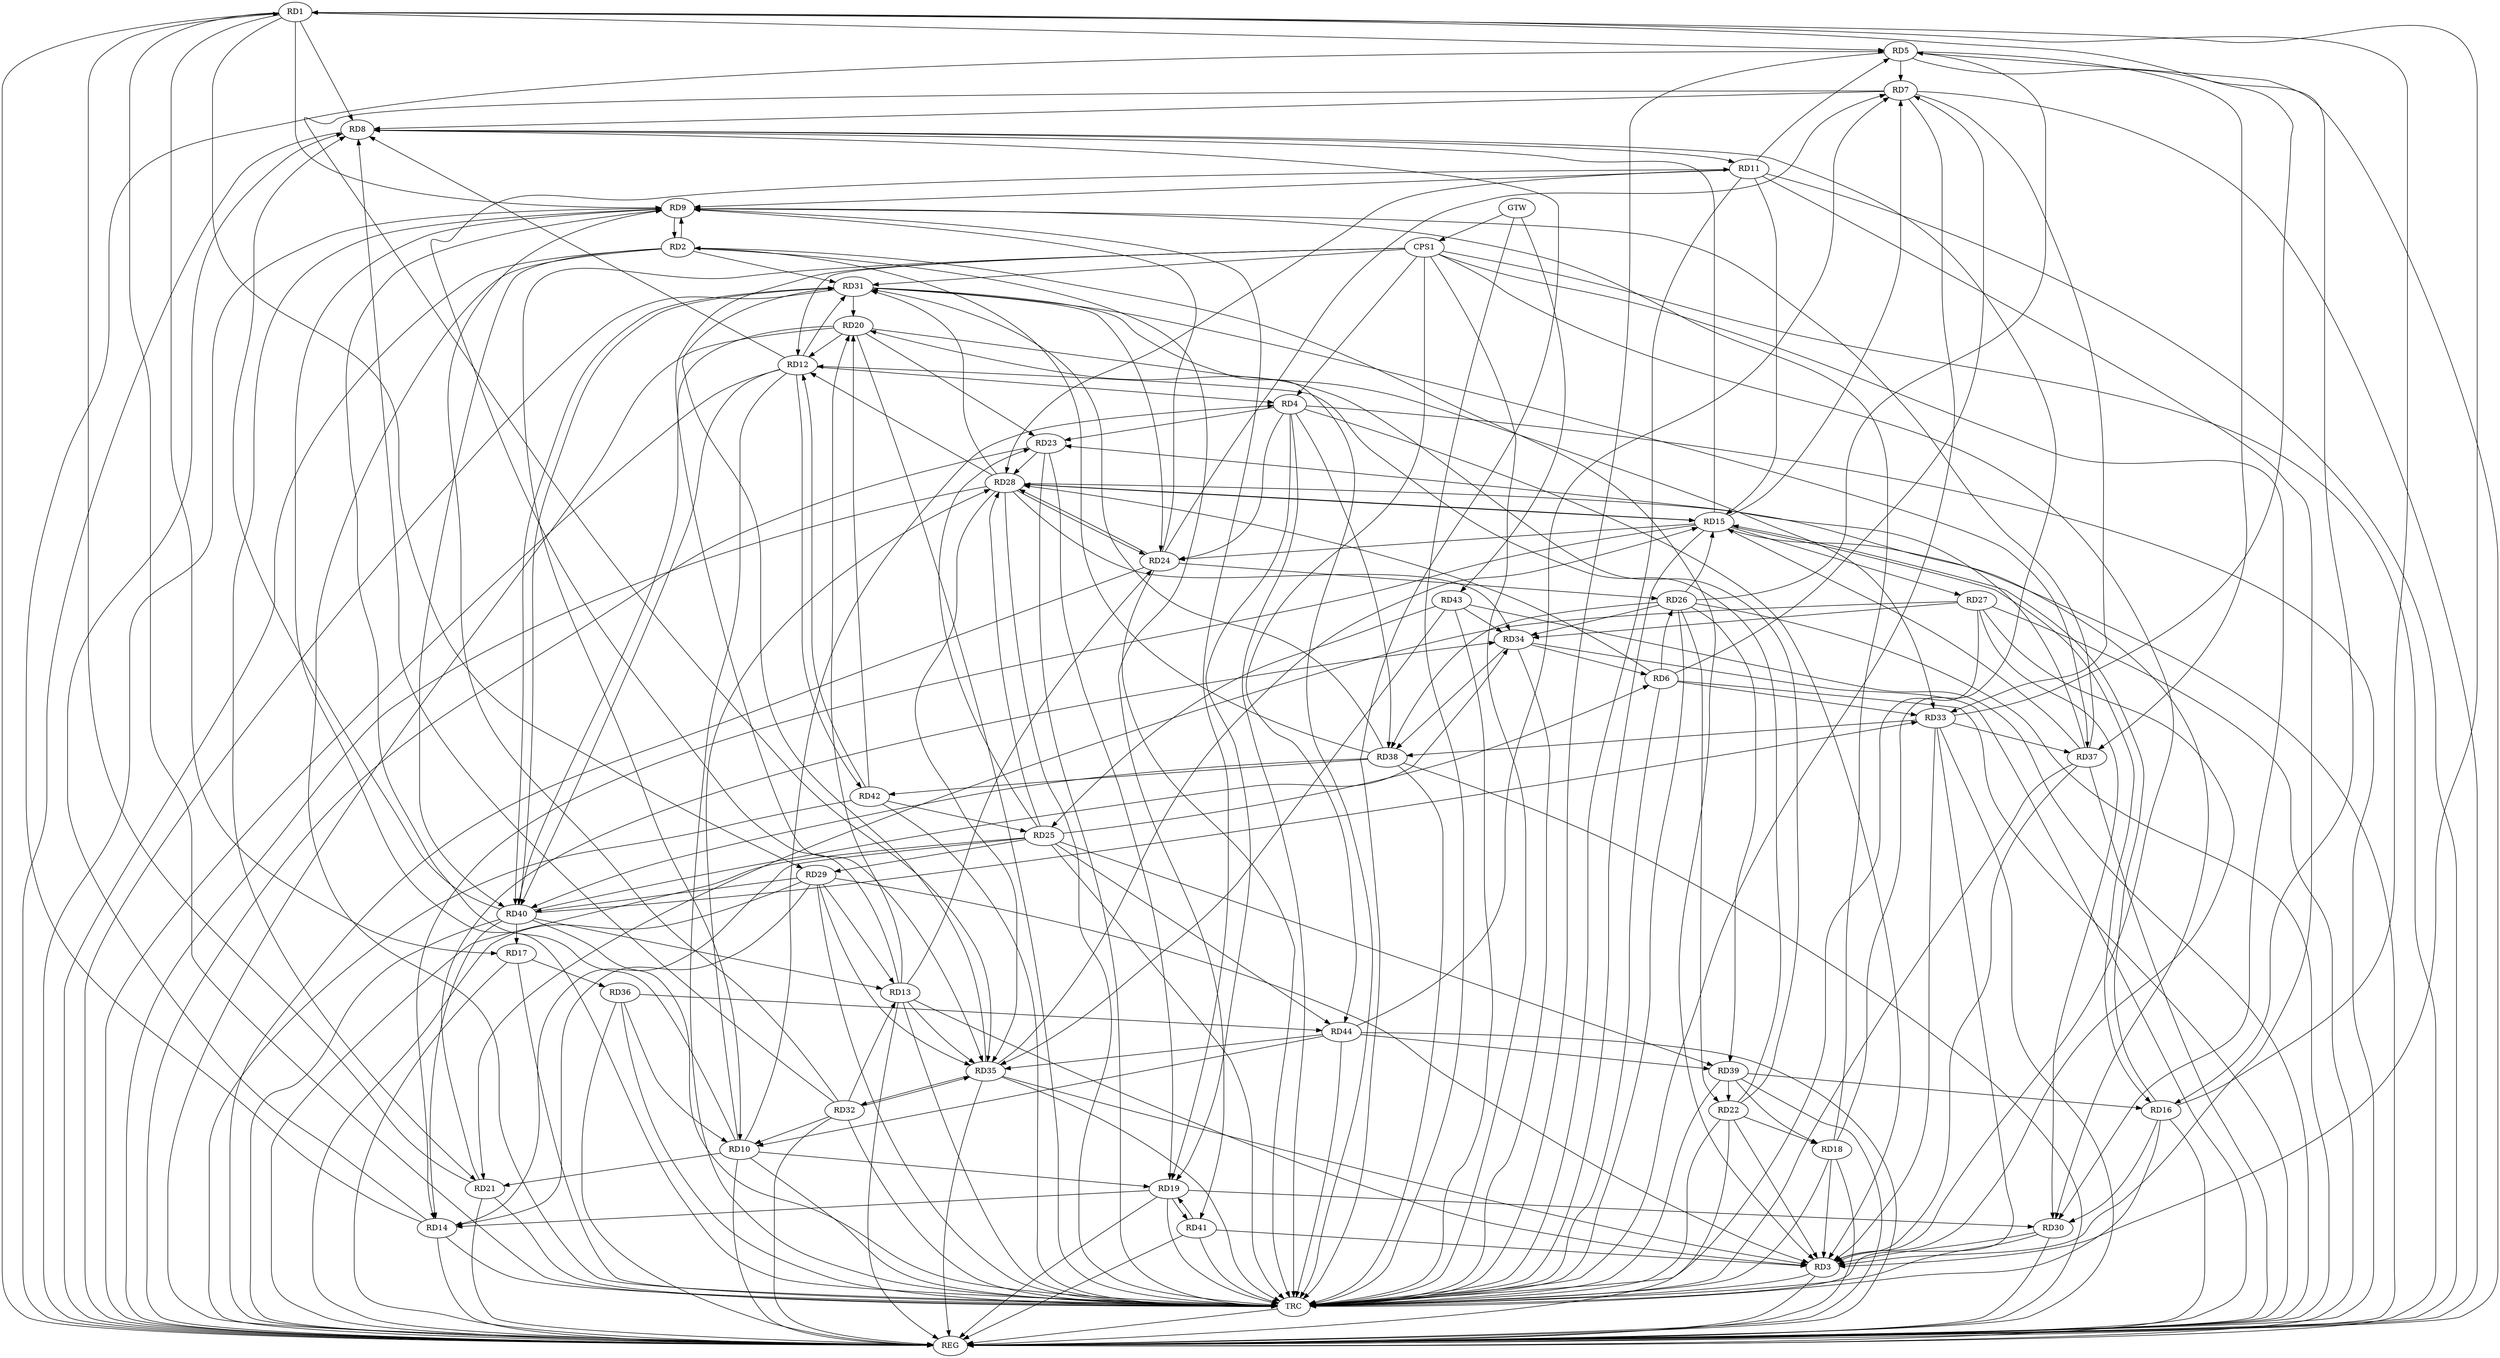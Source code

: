 strict digraph G {
  RD1 [ label="RD1" ];
  RD2 [ label="RD2" ];
  RD3 [ label="RD3" ];
  RD4 [ label="RD4" ];
  RD5 [ label="RD5" ];
  RD6 [ label="RD6" ];
  RD7 [ label="RD7" ];
  RD8 [ label="RD8" ];
  RD9 [ label="RD9" ];
  RD10 [ label="RD10" ];
  RD11 [ label="RD11" ];
  RD12 [ label="RD12" ];
  RD13 [ label="RD13" ];
  RD14 [ label="RD14" ];
  RD15 [ label="RD15" ];
  RD16 [ label="RD16" ];
  RD17 [ label="RD17" ];
  RD18 [ label="RD18" ];
  RD19 [ label="RD19" ];
  RD20 [ label="RD20" ];
  RD21 [ label="RD21" ];
  RD22 [ label="RD22" ];
  RD23 [ label="RD23" ];
  RD24 [ label="RD24" ];
  RD25 [ label="RD25" ];
  RD26 [ label="RD26" ];
  RD27 [ label="RD27" ];
  RD28 [ label="RD28" ];
  RD29 [ label="RD29" ];
  RD30 [ label="RD30" ];
  RD31 [ label="RD31" ];
  RD32 [ label="RD32" ];
  RD33 [ label="RD33" ];
  RD34 [ label="RD34" ];
  RD35 [ label="RD35" ];
  RD36 [ label="RD36" ];
  RD37 [ label="RD37" ];
  RD38 [ label="RD38" ];
  RD39 [ label="RD39" ];
  RD40 [ label="RD40" ];
  RD41 [ label="RD41" ];
  RD42 [ label="RD42" ];
  RD43 [ label="RD43" ];
  RD44 [ label="RD44" ];
  CPS1 [ label="CPS1" ];
  GTW [ label="GTW" ];
  REG [ label="REG" ];
  TRC [ label="TRC" ];
  RD1 -> RD5;
  RD1 -> RD8;
  RD1 -> RD9;
  RD16 -> RD1;
  RD1 -> RD17;
  RD21 -> RD1;
  RD1 -> RD29;
  RD33 -> RD1;
  RD2 -> RD3;
  RD2 -> RD9;
  RD9 -> RD2;
  RD2 -> RD31;
  RD38 -> RD2;
  RD2 -> RD40;
  RD2 -> RD41;
  RD4 -> RD3;
  RD13 -> RD3;
  RD27 -> RD3;
  RD29 -> RD3;
  RD33 -> RD3;
  RD35 -> RD3;
  RD41 -> RD3;
  RD10 -> RD4;
  RD12 -> RD4;
  RD4 -> RD19;
  RD4 -> RD23;
  RD4 -> RD24;
  RD4 -> RD38;
  RD5 -> RD7;
  RD11 -> RD5;
  RD14 -> RD5;
  RD5 -> RD16;
  RD26 -> RD5;
  RD5 -> RD37;
  RD6 -> RD7;
  RD25 -> RD6;
  RD6 -> RD26;
  RD6 -> RD28;
  RD6 -> RD33;
  RD34 -> RD6;
  RD7 -> RD8;
  RD15 -> RD7;
  RD24 -> RD7;
  RD7 -> RD33;
  RD7 -> RD35;
  RD44 -> RD7;
  RD8 -> RD11;
  RD12 -> RD8;
  RD14 -> RD8;
  RD15 -> RD8;
  RD18 -> RD8;
  RD32 -> RD8;
  RD40 -> RD8;
  RD10 -> RD9;
  RD11 -> RD9;
  RD18 -> RD9;
  RD9 -> RD19;
  RD9 -> RD21;
  RD24 -> RD9;
  RD32 -> RD9;
  RD37 -> RD9;
  RD10 -> RD19;
  RD10 -> RD21;
  RD10 -> RD28;
  RD32 -> RD10;
  RD36 -> RD10;
  RD44 -> RD10;
  RD13 -> RD11;
  RD11 -> RD15;
  RD11 -> RD28;
  RD20 -> RD12;
  RD22 -> RD12;
  RD28 -> RD12;
  RD12 -> RD31;
  RD12 -> RD40;
  RD12 -> RD42;
  RD42 -> RD12;
  RD13 -> RD20;
  RD13 -> RD24;
  RD29 -> RD13;
  RD32 -> RD13;
  RD13 -> RD35;
  RD40 -> RD13;
  RD15 -> RD14;
  RD19 -> RD14;
  RD25 -> RD14;
  RD29 -> RD14;
  RD40 -> RD14;
  RD15 -> RD16;
  RD16 -> RD15;
  RD15 -> RD24;
  RD26 -> RD15;
  RD15 -> RD27;
  RD15 -> RD28;
  RD28 -> RD15;
  RD35 -> RD15;
  RD37 -> RD15;
  RD16 -> RD30;
  RD39 -> RD16;
  RD17 -> RD36;
  RD40 -> RD17;
  RD22 -> RD18;
  RD39 -> RD18;
  RD23 -> RD19;
  RD19 -> RD30;
  RD19 -> RD41;
  RD41 -> RD19;
  RD22 -> RD20;
  RD20 -> RD23;
  RD31 -> RD20;
  RD20 -> RD33;
  RD20 -> RD40;
  RD42 -> RD20;
  RD27 -> RD21;
  RD21 -> RD34;
  RD26 -> RD22;
  RD39 -> RD22;
  RD25 -> RD23;
  RD23 -> RD28;
  RD37 -> RD23;
  RD24 -> RD26;
  RD24 -> RD28;
  RD28 -> RD24;
  RD31 -> RD24;
  RD25 -> RD28;
  RD25 -> RD29;
  RD25 -> RD39;
  RD42 -> RD25;
  RD43 -> RD25;
  RD25 -> RD44;
  RD26 -> RD34;
  RD26 -> RD38;
  RD26 -> RD39;
  RD27 -> RD30;
  RD27 -> RD34;
  RD28 -> RD30;
  RD28 -> RD31;
  RD28 -> RD34;
  RD28 -> RD35;
  RD29 -> RD35;
  RD29 -> RD40;
  RD35 -> RD31;
  RD31 -> RD37;
  RD38 -> RD31;
  RD31 -> RD40;
  RD40 -> RD31;
  RD32 -> RD35;
  RD35 -> RD32;
  RD33 -> RD37;
  RD33 -> RD38;
  RD40 -> RD33;
  RD34 -> RD38;
  RD40 -> RD34;
  RD43 -> RD34;
  RD43 -> RD35;
  RD44 -> RD35;
  RD36 -> RD44;
  RD38 -> RD40;
  RD38 -> RD42;
  RD44 -> RD39;
  CPS1 -> RD3;
  CPS1 -> RD30;
  CPS1 -> RD4;
  CPS1 -> RD10;
  CPS1 -> RD12;
  CPS1 -> RD35;
  CPS1 -> RD31;
  CPS1 -> RD44;
  GTW -> RD43;
  GTW -> CPS1;
  RD1 -> REG;
  RD2 -> REG;
  RD3 -> REG;
  RD4 -> REG;
  RD5 -> REG;
  RD6 -> REG;
  RD7 -> REG;
  RD8 -> REG;
  RD9 -> REG;
  RD10 -> REG;
  RD11 -> REG;
  RD12 -> REG;
  RD13 -> REG;
  RD14 -> REG;
  RD15 -> REG;
  RD16 -> REG;
  RD17 -> REG;
  RD18 -> REG;
  RD19 -> REG;
  RD20 -> REG;
  RD21 -> REG;
  RD22 -> REG;
  RD23 -> REG;
  RD24 -> REG;
  RD25 -> REG;
  RD26 -> REG;
  RD27 -> REG;
  RD28 -> REG;
  RD29 -> REG;
  RD30 -> REG;
  RD31 -> REG;
  RD32 -> REG;
  RD33 -> REG;
  RD34 -> REG;
  RD35 -> REG;
  RD36 -> REG;
  RD37 -> REG;
  RD38 -> REG;
  RD39 -> REG;
  RD40 -> REG;
  RD41 -> REG;
  RD42 -> REG;
  RD43 -> REG;
  RD44 -> REG;
  CPS1 -> REG;
  RD1 -> TRC;
  RD2 -> TRC;
  RD3 -> TRC;
  RD4 -> TRC;
  RD5 -> TRC;
  RD6 -> TRC;
  RD7 -> TRC;
  RD8 -> TRC;
  RD9 -> TRC;
  RD10 -> TRC;
  RD11 -> TRC;
  RD12 -> TRC;
  RD13 -> TRC;
  RD14 -> TRC;
  RD15 -> TRC;
  RD16 -> TRC;
  RD17 -> TRC;
  RD18 -> TRC;
  RD19 -> TRC;
  RD20 -> TRC;
  RD21 -> TRC;
  RD22 -> TRC;
  RD23 -> TRC;
  RD24 -> TRC;
  RD25 -> TRC;
  RD26 -> TRC;
  RD27 -> TRC;
  RD28 -> TRC;
  RD29 -> TRC;
  RD30 -> TRC;
  RD31 -> TRC;
  RD32 -> TRC;
  RD33 -> TRC;
  RD34 -> TRC;
  RD35 -> TRC;
  RD36 -> TRC;
  RD37 -> TRC;
  RD38 -> TRC;
  RD39 -> TRC;
  RD40 -> TRC;
  RD41 -> TRC;
  RD42 -> TRC;
  RD43 -> TRC;
  RD44 -> TRC;
  CPS1 -> TRC;
  GTW -> TRC;
  TRC -> REG;
  RD1 -> RD3;
  RD11 -> RD3;
  RD37 -> RD3;
  RD18 -> RD3;
  RD30 -> RD3;
  RD22 -> RD3;
}
